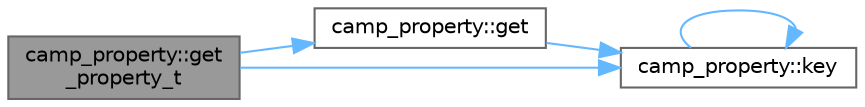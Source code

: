 digraph "camp_property::get_property_t"
{
 // LATEX_PDF_SIZE
  bgcolor="transparent";
  edge [fontname=Helvetica,fontsize=10,labelfontname=Helvetica,labelfontsize=10];
  node [fontname=Helvetica,fontsize=10,shape=box,height=0.2,width=0.4];
  rankdir="LR";
  Node1 [label="camp_property::get\l_property_t",height=0.2,width=0.4,color="gray40", fillcolor="grey60", style="filled", fontcolor="black",tooltip="Get a property sub-set. The return value is true if the key-value pair was found, and false otherwise..."];
  Node1 -> Node2 [color="steelblue1",style="solid"];
  Node2 [label="camp_property::get",height=0.2,width=0.4,color="grey40", fillcolor="white", style="filled",URL="$namespacecamp__property.html#a6980a9f16e3c1a9c83783070b34d4f55",tooltip="Find a key-value pair by key name. Returns a null pointer if the key name is not found."];
  Node2 -> Node3 [color="steelblue1",style="solid"];
  Node3 [label="camp_property::key",height=0.2,width=0.4,color="grey40", fillcolor="white", style="filled",URL="$namespacecamp__property.html#a52abce158c4eccd039de4f875d697869",tooltip="Get the key name of a property."];
  Node3 -> Node3 [color="steelblue1",style="solid"];
  Node1 -> Node3 [color="steelblue1",style="solid"];
}

